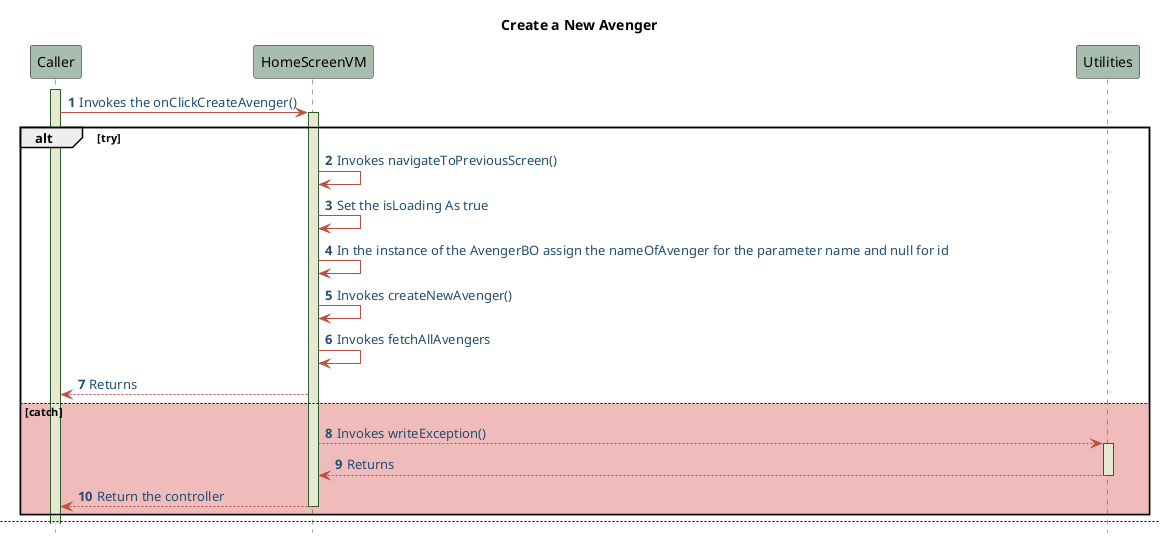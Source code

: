 @startuml HomeScreenVM Seqeuence Diagram 
skinparam sequence{
    ParticipantBackgroundColor #A7BEAE
    LifeLineBackgroundColor #E7E8D1
    LifeLineBorderColor #2C5F2D
    ActorBackgroundColor #FC766AFF
    ActorBorderColor #FC766AFF
    ArrowColor #B85042
    ArrowFontColor #234E70
}
title Create a New Avenger
autonumber
activate Caller
Hide footbox
Caller -> HomeScreenVM: Invokes the onClickCreateAvenger()
activate HomeScreenVM
alt try
HomeScreenVM -> HomeScreenVM: Invokes navigateToPreviousScreen()
HomeScreenVM -> HomeScreenVM: Set the isLoading As true
HomeScreenVM -> HomeScreenVM: In the instance of the AvengerBO assign the nameOfAvenger for the parameter name and null for id
HomeScreenVM -> HomeScreenVM: Invokes createNewAvenger()
HomeScreenVM -> HomeScreenVM: Invokes fetchAllAvengers
HomeScreenVM --> Caller: Returns
else #efbbbb catch 
HomeScreenVM --> Utilities: Invokes writeException()
activate Utilities
Utilities --> HomeScreenVM: Returns
deactivate Utilities
HomeScreenVM --> Caller: Return the controller
deactivate HomeScreenVM
end

newpage Edit Avenger
autonumber
Hide footbox
Caller -> HomeScreenVM: Invokes the onClickEditAvenger()
activate HomeScreenVM
alt try
HomeScreenVM -> HomeScreenVM: Invokes navigateToPreviousScreen()
HomeScreenVM -> HomeScreenVM: Set the isLoading As true
HomeScreenVM -> HomeScreenVM: In the instance of the AvengerBO assign name for parameter name and allAvengers[index].id for id
HomeScreenVM -> HomeScreenVM: Get the ServiceResult of the editAvenger in the IAvengerService and assign the instance of the AvengerBO as parameter.
HomeScreenVM -> HomeScreenVM: Invokes fetchAllAvengers
HomeScreenVM --> Caller: Returns
else #efbbbb catch 
HomeScreenVM --> Utilities: Invokes writeException()
activate Utilities
Utilities --> HomeScreenVM: Returns
deactivate Utilities
HomeScreenVM --> Caller: Return the controller
deactivate HomeScreenVM
end 

newpage Delete Avenger
autonumber
activate Caller
Hide footbox
Caller -> HomeScreenVM: Invokes the onClickDeleteAvenger()
activate HomeScreenVM
alt try
HomeScreenVM -> HomeScreenVM: In the instance of the AvengerBO assign null for parameter name and allAvengers[index].id for id
HomeScreenVM -> HomeScreenVM: Get the ServiceResult of the deleteAvenger in the IAvengerService and assign the instance of the AvengerBO as parameter.
HomeScreenVM -> HomeScreenVM: Invokes fetchAllAvengers
HomeScreenVM --> Caller: Returns
else #efbbbb catch 
HomeScreenVM --> Utilities: Invokes writeException()
activate Utilities
Utilities --> HomeScreenVM: Returns
deactivate Utilities
HomeScreenVM --> Caller: Return the controller
deactivate HomeScreenVM
end

newpage Fetch Avengers
autonumber
activate Caller
Hide footbox
Caller -> HomeScreenVM: Invokes the fetchAllAvengers()
activate HomeScreenVM
alt try
HomeScreenVM -> HomeScreenVM: Set isLoading as true
HomeScreenVM -> HomeScreenVM: Get the ServiceResult of the AvengerServices and assign variable named "data"
alt data.statuscode == HttpStatusCode.OK
HomeScreenVM -> HomeScreenVM: Set the content of the data from the ServiceResult to setAllAvengers()
HomeScreenVM -> HomeScreenVM: Set the empty String to setError()
HomeScreenVM --> Caller: Returns 
else #efbbbb
HomeScreenVM -> HomeScreenVM: Assign the message of the data from the ServiceRsult to the variable errorText.
HomeScreenVM -> HomeScreenVM: Set the errorText 
HomeScreenVM --> Caller: Returns
end
HomeScreenVM -> HomeScreenVM: Set isLoading as false
else #efbbbb catch 
HomeScreenVM --> Utilities: Invokes writeException()
activate Utilities
Utilities --> HomeScreenVM: Returns
deactivate Utilities
HomeScreenVM --> Caller: Return the controller
deactivate HomeScreenVM
end

newpage navigateToPreviousScreen
autonumber
activate Caller
activate HomeScreenVM
Hide footbox
HomeScreenVM -> HomeScreenVM: Invokes navigateToPreviousScreen()
HomeScreenVM -> HomeScreenVM: Add the NavigationPop to the navigationStream
HomeScreenVM -> Caller: Returns
deactivate Caller
deactivate HomeScreenVM

newpage onChange()
autonumber 
Hide footbox 
alt try
Caller -> HomeScreenVM: Invokes onChange()
HomeScreenVM -> HomeScreenVM: Assign the parameter to the variable inputText
HomeScreenVM -> HomeScreenVM: Add the inputText data to the TextStream
HomeScreenVM --> Caller: Return the Controller
else #efbbbb catch 
HomeScreenVM -> Utilities: invokes writeException()
activate Utilities
Utilities --> HomeScreenVM: Returns
deactivate Utilities
HomeScreenVM --> Caller: Return the Controller
deactivate HomeScreenVM
deactivate Caller
end

newpage showPop()
autonumber 
Hide footbox 
Activate Caller
Activate HomeScreenVM
alt try
Caller -> HomeScreenVM: Invokes onChange()
HomeScreenVM -> HomeScreenVM: Assign the parameter to the variable inputText
HomeScreenVM -> HomeScreenVM: Add the inputText data to the TextStream
HomeScreenVM --> Caller: Return the Controller
else #efbbbb catch 
HomeScreenVM -> Utilities: invokes writeException()
activate Utilities
Utilities --> HomeScreenVM: Returns
deactivate Utilities
HomeScreenVM --> Caller: Return the Controller
deactivate HomeScreenVM
deactivate Caller
end

newpage editDisplay()
autonumber 
Hide footbox 
Activate Caller
Activate HomeScreenVM
alt try
Caller -> HomeScreenVM: Invokes onChange()
HomeScreenVM -> HomeScreenVM: Assign the parameter to the variable inputText
HomeScreenVM -> HomeScreenVM: Add the inputText data to the TextStream
HomeScreenVM --> Caller: Return the Controller
else #efbbbb catch 
HomeScreenVM -> Utilities: Invokes writeException()
activate Utilities
Utilities --> HomeScreenVM: Returns
deactivate Utilities
HomeScreenVM --> Caller: Return the Controller
deactivate HomeScreenVM
deactivate Caller
end

@enduml